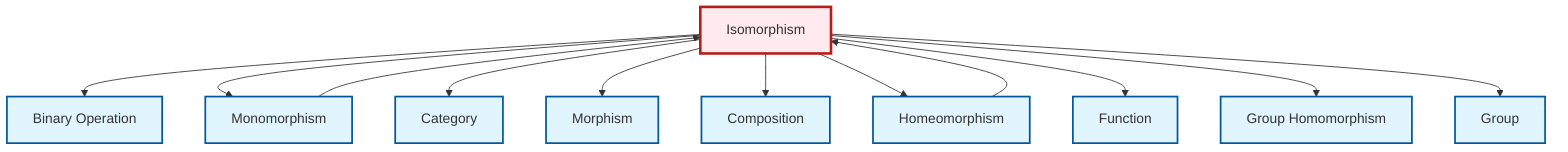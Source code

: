 graph TD
    classDef definition fill:#e1f5fe,stroke:#01579b,stroke-width:2px
    classDef theorem fill:#f3e5f5,stroke:#4a148c,stroke-width:2px
    classDef axiom fill:#fff3e0,stroke:#e65100,stroke-width:2px
    classDef example fill:#e8f5e9,stroke:#1b5e20,stroke-width:2px
    classDef current fill:#ffebee,stroke:#b71c1c,stroke-width:3px
    def-isomorphism["Isomorphism"]:::definition
    def-morphism["Morphism"]:::definition
    def-homomorphism["Group Homomorphism"]:::definition
    def-homeomorphism["Homeomorphism"]:::definition
    def-monomorphism["Monomorphism"]:::definition
    def-function["Function"]:::definition
    def-binary-operation["Binary Operation"]:::definition
    def-group["Group"]:::definition
    def-category["Category"]:::definition
    def-composition["Composition"]:::definition
    def-isomorphism --> def-binary-operation
    def-isomorphism --> def-monomorphism
    def-isomorphism --> def-category
    def-isomorphism --> def-morphism
    def-homeomorphism --> def-isomorphism
    def-isomorphism --> def-composition
    def-isomorphism --> def-homeomorphism
    def-isomorphism --> def-function
    def-isomorphism --> def-homomorphism
    def-isomorphism --> def-group
    def-monomorphism --> def-isomorphism
    class def-isomorphism current